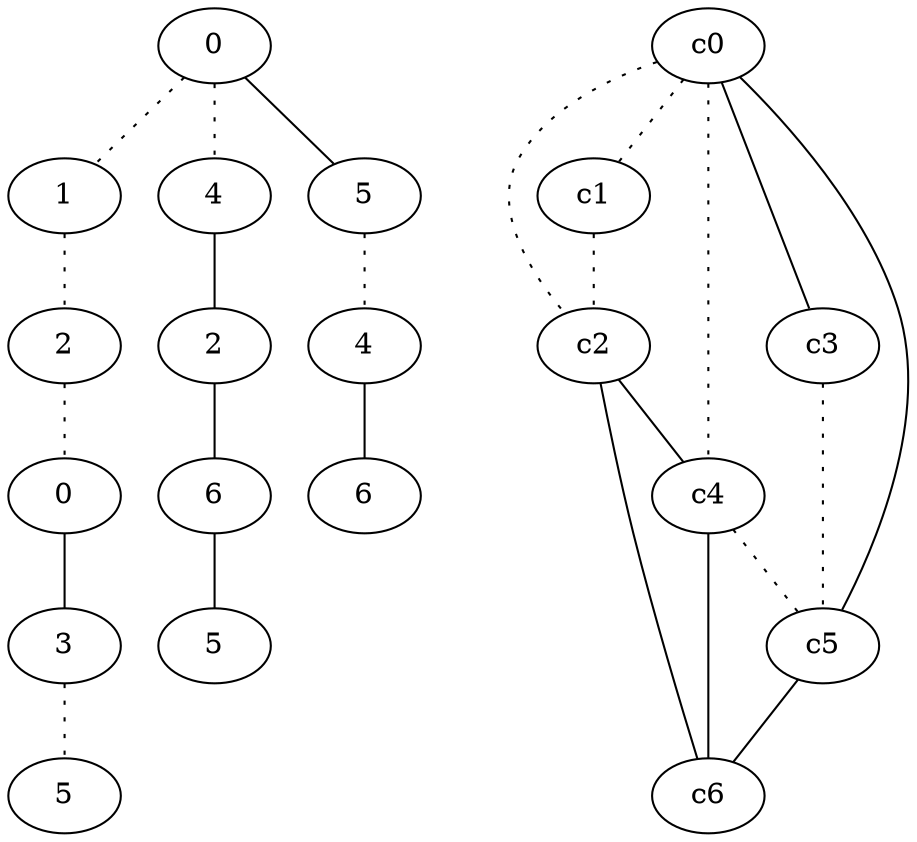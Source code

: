 graph {
a0[label=0];
a1[label=1];
a2[label=2];
a3[label=0];
a4[label=3];
a5[label=5];
a6[label=4];
a7[label=2];
a8[label=6];
a9[label=5];
a10[label=5];
a11[label=4];
a12[label=6];
a0 -- a1 [style=dotted];
a0 -- a6 [style=dotted];
a0 -- a10;
a1 -- a2 [style=dotted];
a2 -- a3 [style=dotted];
a3 -- a4;
a4 -- a5 [style=dotted];
a6 -- a7;
a7 -- a8;
a8 -- a9;
a10 -- a11 [style=dotted];
a11 -- a12;
c0 -- c1 [style=dotted];
c0 -- c2 [style=dotted];
c0 -- c3;
c0 -- c4 [style=dotted];
c0 -- c5;
c1 -- c2 [style=dotted];
c2 -- c4;
c2 -- c6;
c3 -- c5 [style=dotted];
c4 -- c5 [style=dotted];
c4 -- c6;
c5 -- c6;
}
